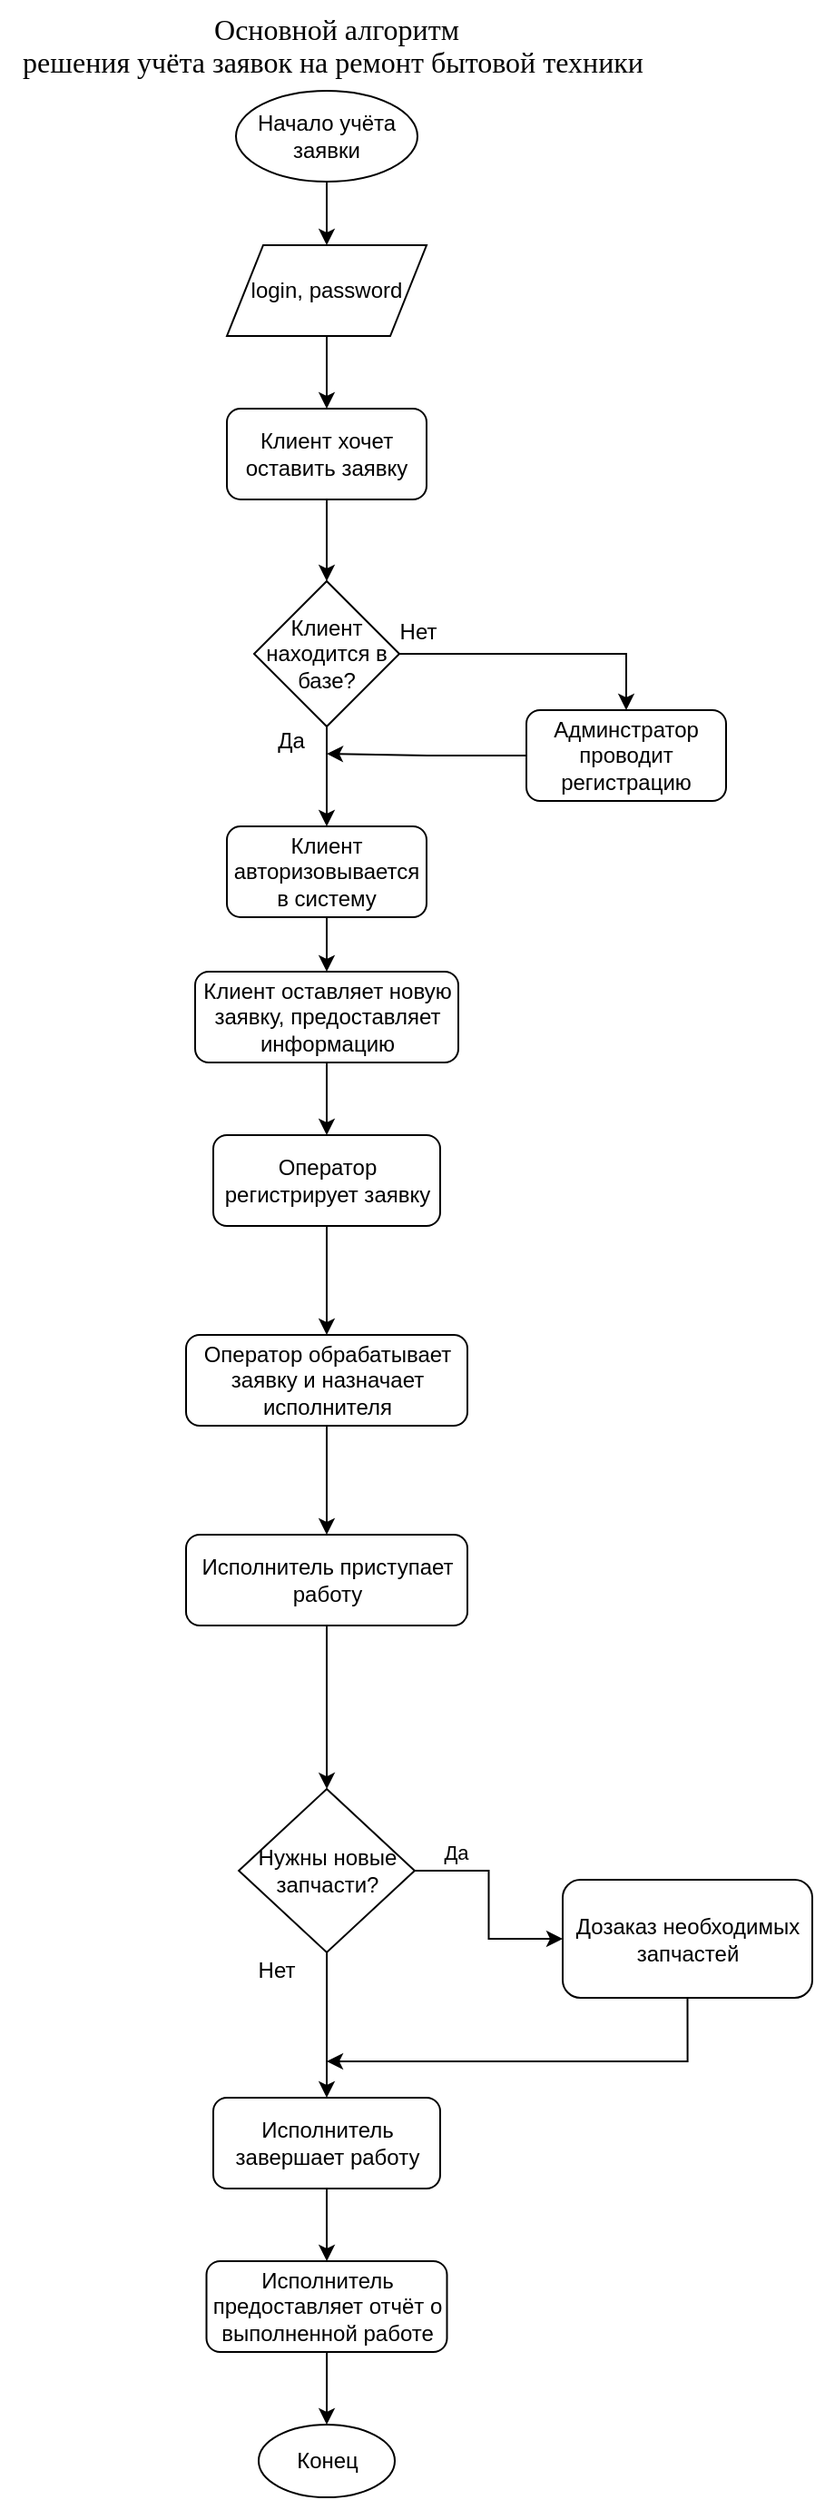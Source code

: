 <mxfile version="24.4.6" type="device">
  <diagram name="Страница — 1" id="mjwLPPzygapQoilQ4j1X">
    <mxGraphModel dx="956" dy="1689" grid="1" gridSize="10" guides="1" tooltips="1" connect="1" arrows="1" fold="1" page="1" pageScale="1" pageWidth="827" pageHeight="1169" math="0" shadow="0">
      <root>
        <mxCell id="0" />
        <mxCell id="1" parent="0" />
        <mxCell id="VvSqDny1vrRmbwonDh9K-17" style="edgeStyle=orthogonalEdgeStyle;rounded=0;orthogonalLoop=1;jettySize=auto;html=1;" edge="1" parent="1" source="VvSqDny1vrRmbwonDh9K-48" target="VvSqDny1vrRmbwonDh9K-50">
          <mxGeometry relative="1" as="geometry">
            <mxPoint x="225" y="660" as="sourcePoint" />
            <mxPoint x="220.04" y="680" as="targetPoint" />
          </mxGeometry>
        </mxCell>
        <mxCell id="VvSqDny1vrRmbwonDh9K-23" value="Да" style="edgeStyle=orthogonalEdgeStyle;rounded=0;orthogonalLoop=1;jettySize=auto;html=1;" edge="1" parent="1" source="VvSqDny1vrRmbwonDh9K-51" target="VvSqDny1vrRmbwonDh9K-27">
          <mxGeometry x="-0.615" y="10" relative="1" as="geometry">
            <mxPoint as="offset" />
            <mxPoint x="305" y="905" as="sourcePoint" />
          </mxGeometry>
        </mxCell>
        <mxCell id="VvSqDny1vrRmbwonDh9K-56" style="edgeStyle=orthogonalEdgeStyle;rounded=0;orthogonalLoop=1;jettySize=auto;html=1;exitX=0.5;exitY=1;exitDx=0;exitDy=0;" edge="1" parent="1" source="VvSqDny1vrRmbwonDh9K-27">
          <mxGeometry relative="1" as="geometry">
            <mxPoint x="220" y="980" as="targetPoint" />
            <Array as="points">
              <mxPoint x="419" y="980" />
              <mxPoint x="283" y="980" />
            </Array>
          </mxGeometry>
        </mxCell>
        <mxCell id="VvSqDny1vrRmbwonDh9K-27" value="Дозаказ необходимых запчастей" style="rounded=1;whiteSpace=wrap;html=1;fontSize=12;glass=0;strokeWidth=1;shadow=0;" vertex="1" parent="1">
          <mxGeometry x="350" y="880" width="137.5" height="65" as="geometry" />
        </mxCell>
        <mxCell id="VvSqDny1vrRmbwonDh9K-33" style="edgeStyle=orthogonalEdgeStyle;rounded=0;orthogonalLoop=1;jettySize=auto;html=1;" edge="1" parent="1" source="VvSqDny1vrRmbwonDh9K-30" target="VvSqDny1vrRmbwonDh9K-34">
          <mxGeometry relative="1" as="geometry">
            <mxPoint x="220" y="-30" as="targetPoint" />
          </mxGeometry>
        </mxCell>
        <mxCell id="VvSqDny1vrRmbwonDh9K-30" value="Начало учёта заявки" style="ellipse;whiteSpace=wrap;html=1;" vertex="1" parent="1">
          <mxGeometry x="170" y="-105" width="100" height="50" as="geometry" />
        </mxCell>
        <mxCell id="VvSqDny1vrRmbwonDh9K-31" value="&lt;div&gt;&lt;span style=&quot;font-size: 12pt; line-height: 107%;&quot;&gt;&lt;font style=&quot;&quot; face=&quot;Times New Roman&quot;&gt;Основной алгоритм&lt;br&gt;решения учёта заявок на ремонт бытовой техники&lt;/font&gt;&lt;/span&gt;&lt;span style=&quot;font-style: italic; font-size: 12pt; line-height: 107%; font-family: &amp;quot;Times New Roman&amp;quot;, serif;&quot;&gt;&amp;nbsp;&lt;/span&gt;&lt;br&gt;&lt;/div&gt;" style="text;html=1;align=center;verticalAlign=middle;resizable=0;points=[];autosize=1;strokeColor=none;fillColor=none;" vertex="1" parent="1">
          <mxGeometry x="40" y="-155" width="370" height="50" as="geometry" />
        </mxCell>
        <mxCell id="VvSqDny1vrRmbwonDh9K-39" style="edgeStyle=orthogonalEdgeStyle;rounded=0;orthogonalLoop=1;jettySize=auto;html=1;" edge="1" parent="1" source="VvSqDny1vrRmbwonDh9K-32" target="VvSqDny1vrRmbwonDh9K-36">
          <mxGeometry relative="1" as="geometry" />
        </mxCell>
        <mxCell id="VvSqDny1vrRmbwonDh9K-32" value="Клиент хочет оставить заявку" style="rounded=1;whiteSpace=wrap;html=1;" vertex="1" parent="1">
          <mxGeometry x="165" y="70" width="110" height="50" as="geometry" />
        </mxCell>
        <mxCell id="VvSqDny1vrRmbwonDh9K-35" style="edgeStyle=orthogonalEdgeStyle;rounded=0;orthogonalLoop=1;jettySize=auto;html=1;" edge="1" parent="1" source="VvSqDny1vrRmbwonDh9K-34" target="VvSqDny1vrRmbwonDh9K-32">
          <mxGeometry relative="1" as="geometry" />
        </mxCell>
        <mxCell id="VvSqDny1vrRmbwonDh9K-34" value="login, password" style="shape=parallelogram;perimeter=parallelogramPerimeter;whiteSpace=wrap;html=1;fixedSize=1;" vertex="1" parent="1">
          <mxGeometry x="165" y="-20" width="110" height="50" as="geometry" />
        </mxCell>
        <mxCell id="VvSqDny1vrRmbwonDh9K-40" style="edgeStyle=orthogonalEdgeStyle;rounded=0;orthogonalLoop=1;jettySize=auto;html=1;entryX=0.5;entryY=0;entryDx=0;entryDy=0;" edge="1" parent="1" source="VvSqDny1vrRmbwonDh9K-36" target="VvSqDny1vrRmbwonDh9K-38">
          <mxGeometry relative="1" as="geometry" />
        </mxCell>
        <mxCell id="VvSqDny1vrRmbwonDh9K-41" style="edgeStyle=orthogonalEdgeStyle;rounded=0;orthogonalLoop=1;jettySize=auto;html=1;" edge="1" parent="1" source="VvSqDny1vrRmbwonDh9K-36" target="VvSqDny1vrRmbwonDh9K-42">
          <mxGeometry relative="1" as="geometry">
            <mxPoint x="220" y="310" as="targetPoint" />
          </mxGeometry>
        </mxCell>
        <mxCell id="VvSqDny1vrRmbwonDh9K-36" value="Клиент находится в базе?" style="rhombus;whiteSpace=wrap;html=1;" vertex="1" parent="1">
          <mxGeometry x="180" y="165" width="80" height="80" as="geometry" />
        </mxCell>
        <mxCell id="VvSqDny1vrRmbwonDh9K-43" style="rounded=0;orthogonalLoop=1;jettySize=auto;html=1;exitX=0;exitY=0.5;exitDx=0;exitDy=0;edgeStyle=orthogonalEdgeStyle;" edge="1" parent="1" source="VvSqDny1vrRmbwonDh9K-38">
          <mxGeometry relative="1" as="geometry">
            <mxPoint x="220" y="260" as="targetPoint" />
          </mxGeometry>
        </mxCell>
        <mxCell id="VvSqDny1vrRmbwonDh9K-38" value="Админстратор проводит регистрацию" style="rounded=1;whiteSpace=wrap;html=1;" vertex="1" parent="1">
          <mxGeometry x="330" y="236" width="110" height="50" as="geometry" />
        </mxCell>
        <mxCell id="VvSqDny1vrRmbwonDh9K-45" style="edgeStyle=orthogonalEdgeStyle;rounded=0;orthogonalLoop=1;jettySize=auto;html=1;" edge="1" parent="1" source="VvSqDny1vrRmbwonDh9K-42" target="VvSqDny1vrRmbwonDh9K-44">
          <mxGeometry relative="1" as="geometry" />
        </mxCell>
        <mxCell id="VvSqDny1vrRmbwonDh9K-42" value="Клиент авторизовывается в систему" style="rounded=1;whiteSpace=wrap;html=1;" vertex="1" parent="1">
          <mxGeometry x="165" y="300" width="110" height="50" as="geometry" />
        </mxCell>
        <mxCell id="VvSqDny1vrRmbwonDh9K-47" style="edgeStyle=orthogonalEdgeStyle;rounded=0;orthogonalLoop=1;jettySize=auto;html=1;" edge="1" parent="1" source="VvSqDny1vrRmbwonDh9K-44" target="VvSqDny1vrRmbwonDh9K-46">
          <mxGeometry relative="1" as="geometry" />
        </mxCell>
        <mxCell id="VvSqDny1vrRmbwonDh9K-44" value="Клиент оставляет новую заявку, предоставляет информацию" style="rounded=1;whiteSpace=wrap;html=1;" vertex="1" parent="1">
          <mxGeometry x="147.5" y="380" width="145" height="50" as="geometry" />
        </mxCell>
        <mxCell id="VvSqDny1vrRmbwonDh9K-49" style="edgeStyle=orthogonalEdgeStyle;rounded=0;orthogonalLoop=1;jettySize=auto;html=1;" edge="1" parent="1" source="VvSqDny1vrRmbwonDh9K-46" target="VvSqDny1vrRmbwonDh9K-48">
          <mxGeometry relative="1" as="geometry" />
        </mxCell>
        <mxCell id="VvSqDny1vrRmbwonDh9K-46" value="Оператор регистрирует заявку" style="rounded=1;whiteSpace=wrap;html=1;" vertex="1" parent="1">
          <mxGeometry x="157.5" y="470" width="125" height="50" as="geometry" />
        </mxCell>
        <mxCell id="VvSqDny1vrRmbwonDh9K-48" value="Оператор обрабатывает заявку и назначает исполнителя" style="rounded=1;whiteSpace=wrap;html=1;" vertex="1" parent="1">
          <mxGeometry x="142.5" y="580" width="155" height="50" as="geometry" />
        </mxCell>
        <mxCell id="VvSqDny1vrRmbwonDh9K-52" style="edgeStyle=orthogonalEdgeStyle;rounded=0;orthogonalLoop=1;jettySize=auto;html=1;" edge="1" parent="1" source="VvSqDny1vrRmbwonDh9K-50" target="VvSqDny1vrRmbwonDh9K-51">
          <mxGeometry relative="1" as="geometry" />
        </mxCell>
        <mxCell id="VvSqDny1vrRmbwonDh9K-50" value="Исполнитель приступает работу" style="rounded=1;whiteSpace=wrap;html=1;" vertex="1" parent="1">
          <mxGeometry x="142.5" y="690" width="155" height="50" as="geometry" />
        </mxCell>
        <mxCell id="VvSqDny1vrRmbwonDh9K-55" style="edgeStyle=orthogonalEdgeStyle;rounded=0;orthogonalLoop=1;jettySize=auto;html=1;" edge="1" parent="1" source="VvSqDny1vrRmbwonDh9K-51" target="VvSqDny1vrRmbwonDh9K-54">
          <mxGeometry relative="1" as="geometry" />
        </mxCell>
        <mxCell id="VvSqDny1vrRmbwonDh9K-51" value="Нужны новые запчасти?" style="rhombus;whiteSpace=wrap;html=1;" vertex="1" parent="1">
          <mxGeometry x="171.57" y="830" width="96.87" height="90" as="geometry" />
        </mxCell>
        <mxCell id="VvSqDny1vrRmbwonDh9K-59" style="edgeStyle=orthogonalEdgeStyle;rounded=0;orthogonalLoop=1;jettySize=auto;html=1;" edge="1" parent="1" source="VvSqDny1vrRmbwonDh9K-54" target="VvSqDny1vrRmbwonDh9K-58">
          <mxGeometry relative="1" as="geometry" />
        </mxCell>
        <mxCell id="VvSqDny1vrRmbwonDh9K-54" value="Исполнитель завершает работу" style="rounded=1;whiteSpace=wrap;html=1;" vertex="1" parent="1">
          <mxGeometry x="157.5" y="1000" width="125" height="50" as="geometry" />
        </mxCell>
        <mxCell id="VvSqDny1vrRmbwonDh9K-57" value="Нет" style="text;html=1;align=center;verticalAlign=middle;resizable=0;points=[];autosize=1;strokeColor=none;fillColor=none;" vertex="1" parent="1">
          <mxGeometry x="171.57" y="915" width="40" height="30" as="geometry" />
        </mxCell>
        <mxCell id="VvSqDny1vrRmbwonDh9K-60" style="edgeStyle=orthogonalEdgeStyle;rounded=0;orthogonalLoop=1;jettySize=auto;html=1;" edge="1" parent="1" source="VvSqDny1vrRmbwonDh9K-58" target="VvSqDny1vrRmbwonDh9K-61">
          <mxGeometry relative="1" as="geometry">
            <mxPoint x="220" y="1169" as="targetPoint" />
          </mxGeometry>
        </mxCell>
        <mxCell id="VvSqDny1vrRmbwonDh9K-58" value="Исполнитель предоставляет отчёт о выполненной работе" style="rounded=1;whiteSpace=wrap;html=1;" vertex="1" parent="1">
          <mxGeometry x="153.75" y="1090" width="132.5" height="50" as="geometry" />
        </mxCell>
        <mxCell id="VvSqDny1vrRmbwonDh9K-61" value="Конец" style="ellipse;whiteSpace=wrap;html=1;" vertex="1" parent="1">
          <mxGeometry x="182.5" y="1180" width="75" height="40" as="geometry" />
        </mxCell>
        <mxCell id="VvSqDny1vrRmbwonDh9K-62" value="Нет" style="text;html=1;align=center;verticalAlign=middle;resizable=0;points=[];autosize=1;strokeColor=none;fillColor=none;" vertex="1" parent="1">
          <mxGeometry x="250" y="178" width="40" height="30" as="geometry" />
        </mxCell>
        <mxCell id="VvSqDny1vrRmbwonDh9K-63" value="Да" style="text;html=1;align=center;verticalAlign=middle;resizable=0;points=[];autosize=1;strokeColor=none;fillColor=none;" vertex="1" parent="1">
          <mxGeometry x="180" y="238" width="40" height="30" as="geometry" />
        </mxCell>
      </root>
    </mxGraphModel>
  </diagram>
</mxfile>
